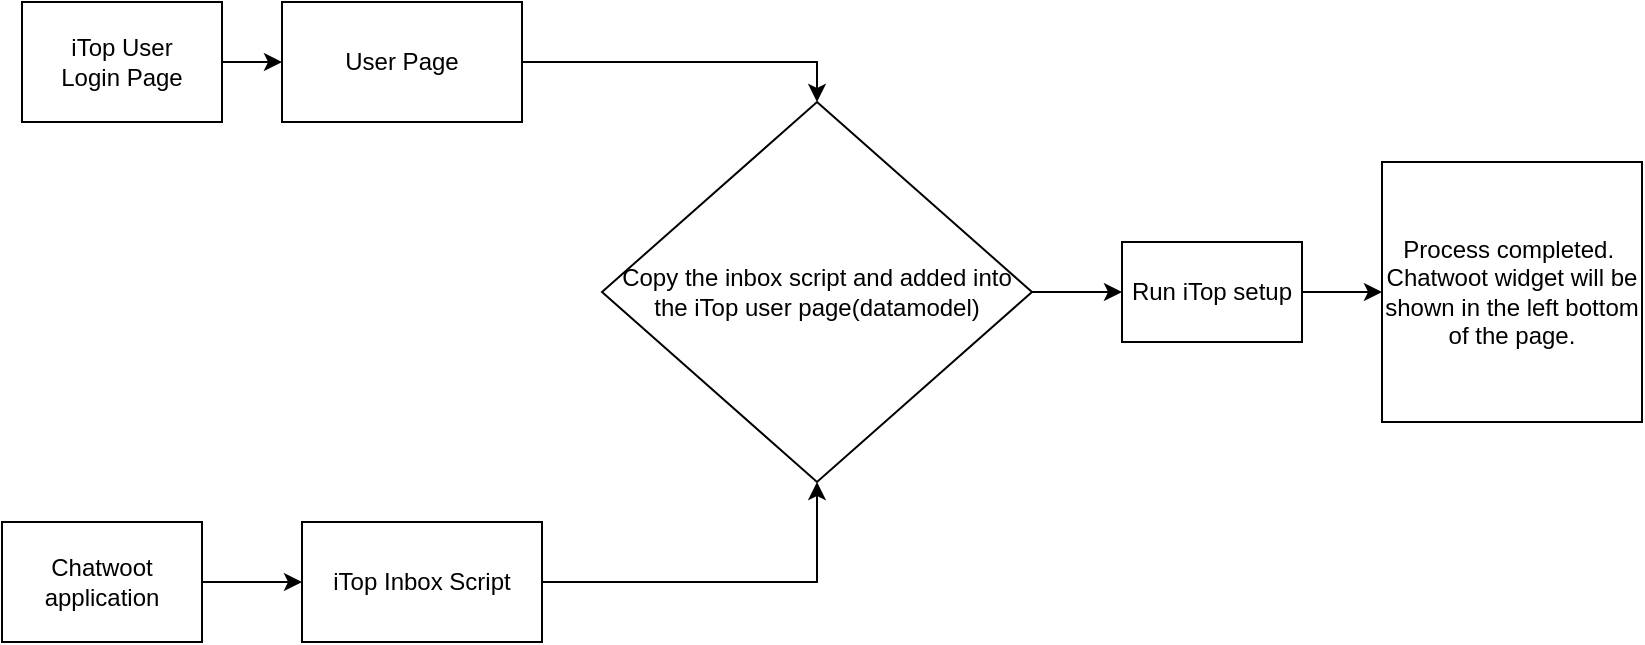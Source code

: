 <mxfile version="24.7.1" type="github">
  <diagram name="Page-1" id="poMdmbHjMQEIpnBtckB0">
    <mxGraphModel dx="1100" dy="543" grid="1" gridSize="10" guides="1" tooltips="1" connect="1" arrows="1" fold="1" page="1" pageScale="1" pageWidth="850" pageHeight="1100" math="0" shadow="0">
      <root>
        <mxCell id="0" />
        <mxCell id="1" parent="0" />
        <mxCell id="UbksK87bUcwvC0wE3q0y-8" style="edgeStyle=orthogonalEdgeStyle;rounded=0;orthogonalLoop=1;jettySize=auto;html=1;exitX=1;exitY=0.5;exitDx=0;exitDy=0;entryX=0;entryY=0.5;entryDx=0;entryDy=0;" edge="1" parent="1" source="UbksK87bUcwvC0wE3q0y-2" target="UbksK87bUcwvC0wE3q0y-4">
          <mxGeometry relative="1" as="geometry" />
        </mxCell>
        <mxCell id="UbksK87bUcwvC0wE3q0y-2" value="iTop User Login&amp;nbsp;Page" style="rounded=0;whiteSpace=wrap;html=1;" vertex="1" parent="1">
          <mxGeometry x="20" y="120" width="100" height="60" as="geometry" />
        </mxCell>
        <mxCell id="UbksK87bUcwvC0wE3q0y-6" style="edgeStyle=orthogonalEdgeStyle;rounded=0;orthogonalLoop=1;jettySize=auto;html=1;entryX=0;entryY=0.5;entryDx=0;entryDy=0;" edge="1" parent="1" source="UbksK87bUcwvC0wE3q0y-3" target="UbksK87bUcwvC0wE3q0y-5">
          <mxGeometry relative="1" as="geometry" />
        </mxCell>
        <mxCell id="UbksK87bUcwvC0wE3q0y-3" value="Chatwoot application" style="rounded=0;whiteSpace=wrap;html=1;" vertex="1" parent="1">
          <mxGeometry x="10" y="380" width="100" height="60" as="geometry" />
        </mxCell>
        <mxCell id="UbksK87bUcwvC0wE3q0y-11" style="edgeStyle=orthogonalEdgeStyle;rounded=0;orthogonalLoop=1;jettySize=auto;html=1;exitX=1;exitY=0.5;exitDx=0;exitDy=0;entryX=0.5;entryY=0;entryDx=0;entryDy=0;" edge="1" parent="1" source="UbksK87bUcwvC0wE3q0y-4" target="UbksK87bUcwvC0wE3q0y-9">
          <mxGeometry relative="1" as="geometry" />
        </mxCell>
        <mxCell id="UbksK87bUcwvC0wE3q0y-4" value="User Page" style="rounded=0;whiteSpace=wrap;html=1;" vertex="1" parent="1">
          <mxGeometry x="150" y="120" width="120" height="60" as="geometry" />
        </mxCell>
        <mxCell id="UbksK87bUcwvC0wE3q0y-10" value="" style="edgeStyle=orthogonalEdgeStyle;rounded=0;orthogonalLoop=1;jettySize=auto;html=1;" edge="1" parent="1" source="UbksK87bUcwvC0wE3q0y-5" target="UbksK87bUcwvC0wE3q0y-9">
          <mxGeometry relative="1" as="geometry" />
        </mxCell>
        <mxCell id="UbksK87bUcwvC0wE3q0y-5" value="iTop Inbox Script" style="rounded=0;whiteSpace=wrap;html=1;" vertex="1" parent="1">
          <mxGeometry x="160" y="380" width="120" height="60" as="geometry" />
        </mxCell>
        <mxCell id="UbksK87bUcwvC0wE3q0y-12" style="edgeStyle=orthogonalEdgeStyle;rounded=0;orthogonalLoop=1;jettySize=auto;html=1;exitX=1;exitY=0.5;exitDx=0;exitDy=0;" edge="1" parent="1" source="UbksK87bUcwvC0wE3q0y-9" target="UbksK87bUcwvC0wE3q0y-13">
          <mxGeometry relative="1" as="geometry">
            <mxPoint x="590" y="264.5" as="targetPoint" />
          </mxGeometry>
        </mxCell>
        <mxCell id="UbksK87bUcwvC0wE3q0y-9" value="Copy the inbox script and added into the iTop user page(datamodel)" style="rhombus;whiteSpace=wrap;html=1;rounded=0;" vertex="1" parent="1">
          <mxGeometry x="310" y="170" width="215" height="190" as="geometry" />
        </mxCell>
        <mxCell id="UbksK87bUcwvC0wE3q0y-14" style="edgeStyle=orthogonalEdgeStyle;rounded=0;orthogonalLoop=1;jettySize=auto;html=1;" edge="1" parent="1" source="UbksK87bUcwvC0wE3q0y-13" target="UbksK87bUcwvC0wE3q0y-15">
          <mxGeometry relative="1" as="geometry">
            <mxPoint x="720" y="265.0" as="targetPoint" />
          </mxGeometry>
        </mxCell>
        <mxCell id="UbksK87bUcwvC0wE3q0y-13" value="Run iTop setup" style="rounded=0;whiteSpace=wrap;html=1;" vertex="1" parent="1">
          <mxGeometry x="570" y="240" width="90" height="50" as="geometry" />
        </mxCell>
        <mxCell id="UbksK87bUcwvC0wE3q0y-15" value="Process completed.&amp;nbsp;&lt;div&gt;Chatwoot widget will be shown in the left bottom of the page.&lt;/div&gt;" style="whiteSpace=wrap;html=1;aspect=fixed;" vertex="1" parent="1">
          <mxGeometry x="700" y="200" width="130" height="130" as="geometry" />
        </mxCell>
      </root>
    </mxGraphModel>
  </diagram>
</mxfile>
